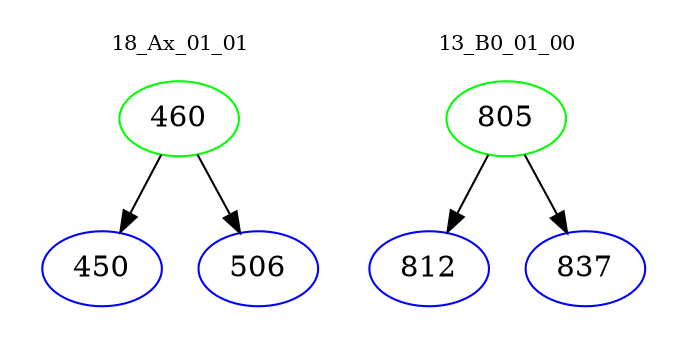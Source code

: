 digraph{
subgraph cluster_0 {
color = white
label = "18_Ax_01_01";
fontsize=10;
T0_460 [label="460", color="green"]
T0_460 -> T0_450 [color="black"]
T0_450 [label="450", color="blue"]
T0_460 -> T0_506 [color="black"]
T0_506 [label="506", color="blue"]
}
subgraph cluster_1 {
color = white
label = "13_B0_01_00";
fontsize=10;
T1_805 [label="805", color="green"]
T1_805 -> T1_812 [color="black"]
T1_812 [label="812", color="blue"]
T1_805 -> T1_837 [color="black"]
T1_837 [label="837", color="blue"]
}
}
